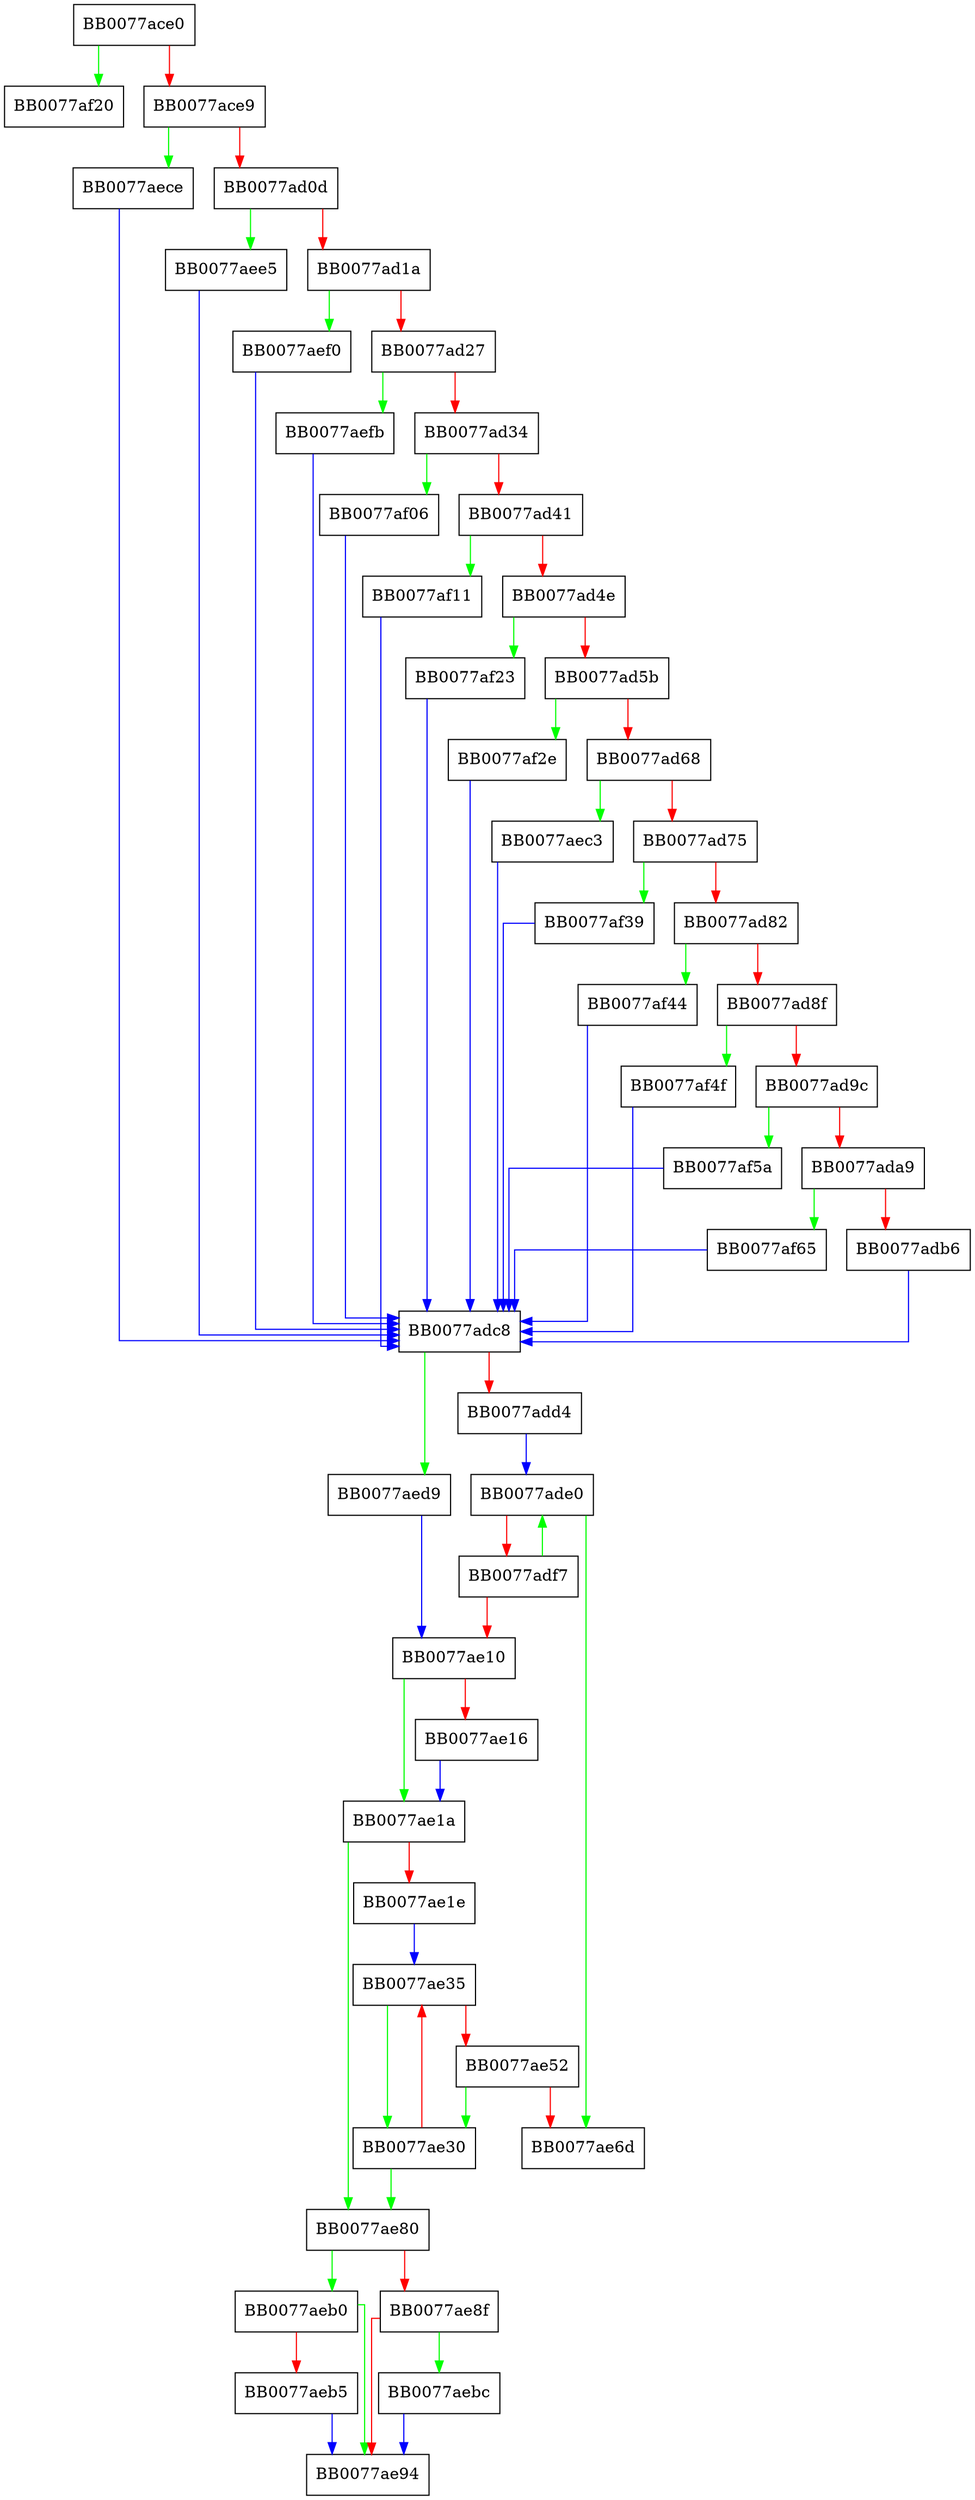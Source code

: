 digraph ossl_sa_set {
  node [shape="box"];
  graph [splines=ortho];
  BB0077ace0 -> BB0077af20 [color="green"];
  BB0077ace0 -> BB0077ace9 [color="red"];
  BB0077ace9 -> BB0077aece [color="green"];
  BB0077ace9 -> BB0077ad0d [color="red"];
  BB0077ad0d -> BB0077aee5 [color="green"];
  BB0077ad0d -> BB0077ad1a [color="red"];
  BB0077ad1a -> BB0077aef0 [color="green"];
  BB0077ad1a -> BB0077ad27 [color="red"];
  BB0077ad27 -> BB0077aefb [color="green"];
  BB0077ad27 -> BB0077ad34 [color="red"];
  BB0077ad34 -> BB0077af06 [color="green"];
  BB0077ad34 -> BB0077ad41 [color="red"];
  BB0077ad41 -> BB0077af11 [color="green"];
  BB0077ad41 -> BB0077ad4e [color="red"];
  BB0077ad4e -> BB0077af23 [color="green"];
  BB0077ad4e -> BB0077ad5b [color="red"];
  BB0077ad5b -> BB0077af2e [color="green"];
  BB0077ad5b -> BB0077ad68 [color="red"];
  BB0077ad68 -> BB0077aec3 [color="green"];
  BB0077ad68 -> BB0077ad75 [color="red"];
  BB0077ad75 -> BB0077af39 [color="green"];
  BB0077ad75 -> BB0077ad82 [color="red"];
  BB0077ad82 -> BB0077af44 [color="green"];
  BB0077ad82 -> BB0077ad8f [color="red"];
  BB0077ad8f -> BB0077af4f [color="green"];
  BB0077ad8f -> BB0077ad9c [color="red"];
  BB0077ad9c -> BB0077af5a [color="green"];
  BB0077ad9c -> BB0077ada9 [color="red"];
  BB0077ada9 -> BB0077af65 [color="green"];
  BB0077ada9 -> BB0077adb6 [color="red"];
  BB0077adb6 -> BB0077adc8 [color="blue"];
  BB0077adc8 -> BB0077aed9 [color="green"];
  BB0077adc8 -> BB0077add4 [color="red"];
  BB0077add4 -> BB0077ade0 [color="blue"];
  BB0077ade0 -> BB0077ae6d [color="green"];
  BB0077ade0 -> BB0077adf7 [color="red"];
  BB0077adf7 -> BB0077ade0 [color="green"];
  BB0077adf7 -> BB0077ae10 [color="red"];
  BB0077ae10 -> BB0077ae1a [color="green"];
  BB0077ae10 -> BB0077ae16 [color="red"];
  BB0077ae16 -> BB0077ae1a [color="blue"];
  BB0077ae1a -> BB0077ae80 [color="green"];
  BB0077ae1a -> BB0077ae1e [color="red"];
  BB0077ae1e -> BB0077ae35 [color="blue"];
  BB0077ae30 -> BB0077ae80 [color="green"];
  BB0077ae30 -> BB0077ae35 [color="red"];
  BB0077ae35 -> BB0077ae30 [color="green"];
  BB0077ae35 -> BB0077ae52 [color="red"];
  BB0077ae52 -> BB0077ae30 [color="green"];
  BB0077ae52 -> BB0077ae6d [color="red"];
  BB0077ae80 -> BB0077aeb0 [color="green"];
  BB0077ae80 -> BB0077ae8f [color="red"];
  BB0077ae8f -> BB0077aebc [color="green"];
  BB0077ae8f -> BB0077ae94 [color="red"];
  BB0077aeb0 -> BB0077ae94 [color="green"];
  BB0077aeb0 -> BB0077aeb5 [color="red"];
  BB0077aeb5 -> BB0077ae94 [color="blue"];
  BB0077aebc -> BB0077ae94 [color="blue"];
  BB0077aec3 -> BB0077adc8 [color="blue"];
  BB0077aece -> BB0077adc8 [color="blue"];
  BB0077aed9 -> BB0077ae10 [color="blue"];
  BB0077aee5 -> BB0077adc8 [color="blue"];
  BB0077aef0 -> BB0077adc8 [color="blue"];
  BB0077aefb -> BB0077adc8 [color="blue"];
  BB0077af06 -> BB0077adc8 [color="blue"];
  BB0077af11 -> BB0077adc8 [color="blue"];
  BB0077af23 -> BB0077adc8 [color="blue"];
  BB0077af2e -> BB0077adc8 [color="blue"];
  BB0077af39 -> BB0077adc8 [color="blue"];
  BB0077af44 -> BB0077adc8 [color="blue"];
  BB0077af4f -> BB0077adc8 [color="blue"];
  BB0077af5a -> BB0077adc8 [color="blue"];
  BB0077af65 -> BB0077adc8 [color="blue"];
}